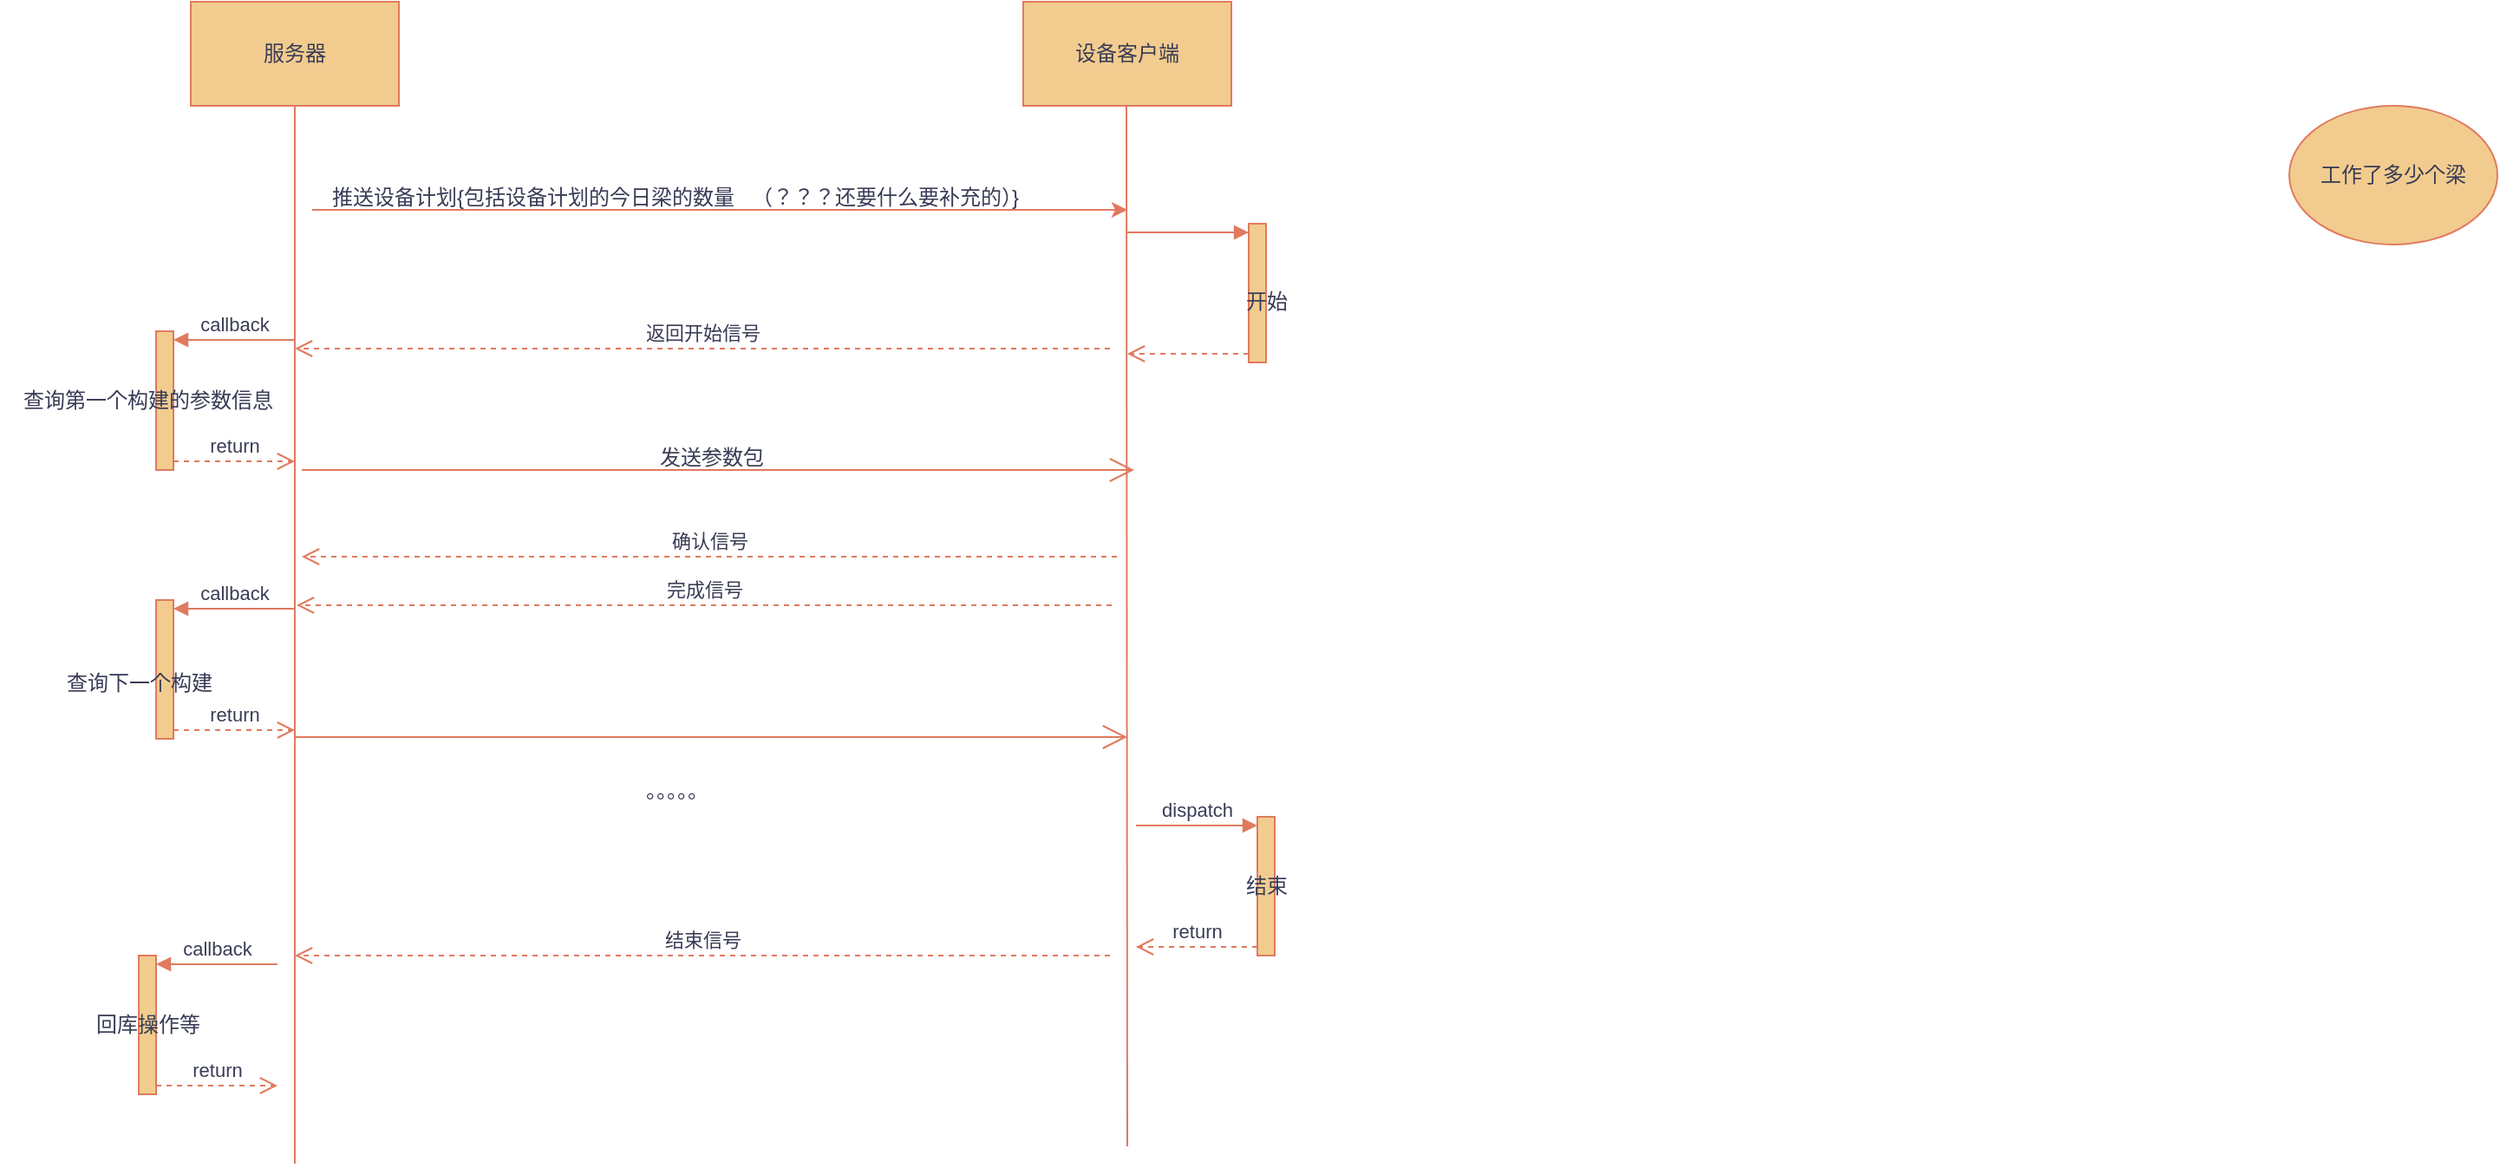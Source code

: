 <mxfile version="25.0.3">
  <diagram name="第 1 页" id="25DFJYRapXqqSuAqSQ1j">
    <mxGraphModel dx="1877" dy="530" grid="1" gridSize="10" guides="1" tooltips="1" connect="1" arrows="1" fold="1" page="1" pageScale="1" pageWidth="827" pageHeight="1169" math="0" shadow="0">
      <root>
        <mxCell id="0" />
        <mxCell id="1" parent="0" />
        <mxCell id="vBEH541SwYFd2HCMVaQ0-20" value="工作了多少个梁" style="ellipse;whiteSpace=wrap;html=1;labelBackgroundColor=none;fillColor=#F2CC8F;strokeColor=#E07A5F;fontColor=#393C56;" vertex="1" parent="1">
          <mxGeometry x="1130" y="220" width="120" height="80" as="geometry" />
        </mxCell>
        <mxCell id="vBEH541SwYFd2HCMVaQ0-22" value="服务器" style="rounded=0;whiteSpace=wrap;html=1;labelBackgroundColor=none;fillColor=#F2CC8F;strokeColor=#E07A5F;fontColor=#393C56;" vertex="1" parent="1">
          <mxGeometry x="-80" y="160" width="120" height="60" as="geometry" />
        </mxCell>
        <mxCell id="vBEH541SwYFd2HCMVaQ0-23" value="设备客户端" style="rounded=0;whiteSpace=wrap;html=1;labelBackgroundColor=none;fillColor=#F2CC8F;strokeColor=#E07A5F;fontColor=#393C56;" vertex="1" parent="1">
          <mxGeometry x="400" y="160" width="120" height="60" as="geometry" />
        </mxCell>
        <mxCell id="vBEH541SwYFd2HCMVaQ0-24" value="" style="endArrow=none;html=1;rounded=0;labelBackgroundColor=none;fontColor=default;strokeColor=#E07A5F;" edge="1" parent="1">
          <mxGeometry width="50" height="50" relative="1" as="geometry">
            <mxPoint x="-20" y="830" as="sourcePoint" />
            <mxPoint x="-20" y="220" as="targetPoint" />
          </mxGeometry>
        </mxCell>
        <mxCell id="vBEH541SwYFd2HCMVaQ0-25" value="" style="endArrow=none;html=1;rounded=0;labelBackgroundColor=none;fontColor=default;strokeColor=#E07A5F;" edge="1" parent="1">
          <mxGeometry width="50" height="50" relative="1" as="geometry">
            <mxPoint x="460" y="820" as="sourcePoint" />
            <mxPoint x="459.5" y="220" as="targetPoint" />
          </mxGeometry>
        </mxCell>
        <mxCell id="vBEH541SwYFd2HCMVaQ0-26" value="" style="endArrow=classic;html=1;rounded=0;labelBackgroundColor=none;fontColor=default;strokeColor=#E07A5F;" edge="1" parent="1">
          <mxGeometry width="50" height="50" relative="1" as="geometry">
            <mxPoint x="-10" y="280" as="sourcePoint" />
            <mxPoint x="460" y="280" as="targetPoint" />
          </mxGeometry>
        </mxCell>
        <mxCell id="vBEH541SwYFd2HCMVaQ0-27" value="推送设备计划{包括设备计划的今日梁的数量&amp;nbsp; &amp;nbsp;（？？？还要什么要补充的）}" style="text;html=1;align=center;verticalAlign=middle;resizable=0;points=[];autosize=1;strokeColor=none;fillColor=none;labelBackgroundColor=none;fontColor=#393C56;" vertex="1" parent="1">
          <mxGeometry x="-16" y="258" width="430" height="30" as="geometry" />
        </mxCell>
        <mxCell id="vBEH541SwYFd2HCMVaQ0-33" value="" style="html=1;points=[[0,0,0,0,5],[0,1,0,0,-5],[1,0,0,0,5],[1,1,0,0,-5]];perimeter=orthogonalPerimeter;outlineConnect=0;targetShapes=umlLifeline;portConstraint=eastwest;newEdgeStyle={&quot;curved&quot;:0,&quot;rounded&quot;:0};strokeColor=#E07A5F;fontColor=#393C56;fillColor=#F2CC8F;" vertex="1" parent="1">
          <mxGeometry x="530" y="288" width="10" height="80" as="geometry" />
        </mxCell>
        <mxCell id="vBEH541SwYFd2HCMVaQ0-34" value="" style="html=1;verticalAlign=bottom;endArrow=block;curved=0;rounded=0;entryX=0;entryY=0;entryDx=0;entryDy=5;strokeColor=#E07A5F;fontColor=#393C56;fillColor=#F2CC8F;" edge="1" target="vBEH541SwYFd2HCMVaQ0-33" parent="1">
          <mxGeometry relative="1" as="geometry">
            <mxPoint x="460" y="293" as="sourcePoint" />
          </mxGeometry>
        </mxCell>
        <mxCell id="vBEH541SwYFd2HCMVaQ0-35" value="" style="html=1;verticalAlign=bottom;endArrow=open;dashed=1;endSize=8;curved=0;rounded=0;exitX=0;exitY=1;exitDx=0;exitDy=-5;strokeColor=#E07A5F;fontColor=#393C56;fillColor=#F2CC8F;" edge="1" source="vBEH541SwYFd2HCMVaQ0-33" parent="1">
          <mxGeometry relative="1" as="geometry">
            <mxPoint x="460" y="363" as="targetPoint" />
          </mxGeometry>
        </mxCell>
        <mxCell id="vBEH541SwYFd2HCMVaQ0-36" value="开始" style="text;html=1;align=center;verticalAlign=middle;resizable=0;points=[];autosize=1;strokeColor=none;fillColor=none;fontColor=#393C56;" vertex="1" parent="1">
          <mxGeometry x="515" y="318" width="50" height="30" as="geometry" />
        </mxCell>
        <mxCell id="vBEH541SwYFd2HCMVaQ0-37" value="返回开始信号" style="html=1;verticalAlign=bottom;endArrow=open;dashed=1;endSize=8;curved=0;rounded=0;strokeColor=#E07A5F;fontColor=#393C56;fillColor=#F2CC8F;" edge="1" parent="1">
          <mxGeometry relative="1" as="geometry">
            <mxPoint x="450" y="360" as="sourcePoint" />
            <mxPoint x="-20" y="360" as="targetPoint" />
          </mxGeometry>
        </mxCell>
        <mxCell id="vBEH541SwYFd2HCMVaQ0-38" value="" style="endArrow=open;endFill=1;endSize=12;html=1;rounded=0;strokeColor=#E07A5F;fontColor=#393C56;fillColor=#F2CC8F;" edge="1" parent="1">
          <mxGeometry width="160" relative="1" as="geometry">
            <mxPoint x="-16" y="430" as="sourcePoint" />
            <mxPoint x="464" y="430" as="targetPoint" />
          </mxGeometry>
        </mxCell>
        <mxCell id="vBEH541SwYFd2HCMVaQ0-39" value="" style="html=1;points=[[0,0,0,0,5],[0,1,0,0,-5],[1,0,0,0,5],[1,1,0,0,-5]];perimeter=orthogonalPerimeter;outlineConnect=0;targetShapes=umlLifeline;portConstraint=eastwest;newEdgeStyle={&quot;curved&quot;:0,&quot;rounded&quot;:0};strokeColor=#E07A5F;fontColor=#393C56;fillColor=#F2CC8F;" vertex="1" parent="1">
          <mxGeometry x="-100" y="350" width="10" height="80" as="geometry" />
        </mxCell>
        <mxCell id="vBEH541SwYFd2HCMVaQ0-40" value="callback" style="html=1;verticalAlign=bottom;endArrow=block;curved=0;rounded=0;entryX=1;entryY=0;entryDx=0;entryDy=5;strokeColor=#E07A5F;fontColor=#393C56;fillColor=#F2CC8F;" edge="1" target="vBEH541SwYFd2HCMVaQ0-39" parent="1">
          <mxGeometry relative="1" as="geometry">
            <mxPoint x="-20" y="355" as="sourcePoint" />
          </mxGeometry>
        </mxCell>
        <mxCell id="vBEH541SwYFd2HCMVaQ0-41" value="return" style="html=1;verticalAlign=bottom;endArrow=open;dashed=1;endSize=8;curved=0;rounded=0;exitX=1;exitY=1;exitDx=0;exitDy=-5;strokeColor=#E07A5F;fontColor=#393C56;fillColor=#F2CC8F;" edge="1" source="vBEH541SwYFd2HCMVaQ0-39" parent="1">
          <mxGeometry relative="1" as="geometry">
            <mxPoint x="-20" y="425" as="targetPoint" />
          </mxGeometry>
        </mxCell>
        <mxCell id="vBEH541SwYFd2HCMVaQ0-42" value="查询第一个构建的参数信息" style="text;html=1;align=center;verticalAlign=middle;resizable=0;points=[];autosize=1;strokeColor=none;fillColor=none;fontColor=#393C56;" vertex="1" parent="1">
          <mxGeometry x="-190" y="375" width="170" height="30" as="geometry" />
        </mxCell>
        <mxCell id="vBEH541SwYFd2HCMVaQ0-43" value="发送参数包" style="text;html=1;align=center;verticalAlign=middle;resizable=0;points=[];autosize=1;strokeColor=none;fillColor=none;fontColor=#393C56;" vertex="1" parent="1">
          <mxGeometry x="180" y="408" width="80" height="30" as="geometry" />
        </mxCell>
        <mxCell id="vBEH541SwYFd2HCMVaQ0-44" value="确认信号" style="html=1;verticalAlign=bottom;endArrow=open;dashed=1;endSize=8;curved=0;rounded=0;strokeColor=#E07A5F;fontColor=#393C56;fillColor=#F2CC8F;" edge="1" parent="1">
          <mxGeometry relative="1" as="geometry">
            <mxPoint x="454" y="480" as="sourcePoint" />
            <mxPoint x="-16" y="480" as="targetPoint" />
          </mxGeometry>
        </mxCell>
        <mxCell id="vBEH541SwYFd2HCMVaQ0-47" value="完成信号" style="html=1;verticalAlign=bottom;endArrow=open;dashed=1;endSize=8;curved=0;rounded=0;strokeColor=#E07A5F;fontColor=#393C56;fillColor=#F2CC8F;" edge="1" parent="1">
          <mxGeometry relative="1" as="geometry">
            <mxPoint x="451" y="508" as="sourcePoint" />
            <mxPoint x="-19" y="508" as="targetPoint" />
          </mxGeometry>
        </mxCell>
        <mxCell id="vBEH541SwYFd2HCMVaQ0-53" value="" style="html=1;points=[[0,0,0,0,5],[0,1,0,0,-5],[1,0,0,0,5],[1,1,0,0,-5]];perimeter=orthogonalPerimeter;outlineConnect=0;targetShapes=umlLifeline;portConstraint=eastwest;newEdgeStyle={&quot;curved&quot;:0,&quot;rounded&quot;:0};strokeColor=#E07A5F;fontColor=#393C56;fillColor=#F2CC8F;" vertex="1" parent="1">
          <mxGeometry x="-100" y="505" width="10" height="80" as="geometry" />
        </mxCell>
        <mxCell id="vBEH541SwYFd2HCMVaQ0-54" value="callback" style="html=1;verticalAlign=bottom;endArrow=block;curved=0;rounded=0;entryX=1;entryY=0;entryDx=0;entryDy=5;strokeColor=#E07A5F;fontColor=#393C56;fillColor=#F2CC8F;" edge="1" target="vBEH541SwYFd2HCMVaQ0-53" parent="1">
          <mxGeometry relative="1" as="geometry">
            <mxPoint x="-20" y="510" as="sourcePoint" />
          </mxGeometry>
        </mxCell>
        <mxCell id="vBEH541SwYFd2HCMVaQ0-55" value="return" style="html=1;verticalAlign=bottom;endArrow=open;dashed=1;endSize=8;curved=0;rounded=0;exitX=1;exitY=1;exitDx=0;exitDy=-5;strokeColor=#E07A5F;fontColor=#393C56;fillColor=#F2CC8F;" edge="1" source="vBEH541SwYFd2HCMVaQ0-53" parent="1">
          <mxGeometry relative="1" as="geometry">
            <mxPoint x="-20" y="580" as="targetPoint" />
          </mxGeometry>
        </mxCell>
        <mxCell id="vBEH541SwYFd2HCMVaQ0-56" value="查询下一个构建" style="text;html=1;align=center;verticalAlign=middle;resizable=0;points=[];autosize=1;strokeColor=none;fillColor=none;fontColor=#393C56;" vertex="1" parent="1">
          <mxGeometry x="-165" y="538" width="110" height="30" as="geometry" />
        </mxCell>
        <mxCell id="vBEH541SwYFd2HCMVaQ0-57" value="" style="endArrow=open;endFill=1;endSize=12;html=1;rounded=0;strokeColor=#E07A5F;fontColor=#393C56;fillColor=#F2CC8F;" edge="1" parent="1">
          <mxGeometry width="160" relative="1" as="geometry">
            <mxPoint x="-20" y="584" as="sourcePoint" />
            <mxPoint x="460" y="584" as="targetPoint" />
          </mxGeometry>
        </mxCell>
        <mxCell id="vBEH541SwYFd2HCMVaQ0-58" value="。。。。。" style="text;html=1;align=center;verticalAlign=middle;resizable=0;points=[];autosize=1;strokeColor=none;fillColor=none;fontColor=#393C56;" vertex="1" parent="1">
          <mxGeometry x="160" y="600" width="80" height="30" as="geometry" />
        </mxCell>
        <mxCell id="vBEH541SwYFd2HCMVaQ0-59" value="结束" style="html=1;points=[[0,0,0,0,5],[0,1,0,0,-5],[1,0,0,0,5],[1,1,0,0,-5]];perimeter=orthogonalPerimeter;outlineConnect=0;targetShapes=umlLifeline;portConstraint=eastwest;newEdgeStyle={&quot;curved&quot;:0,&quot;rounded&quot;:0};strokeColor=#E07A5F;fontColor=#393C56;fillColor=#F2CC8F;" vertex="1" parent="1">
          <mxGeometry x="535" y="630" width="10" height="80" as="geometry" />
        </mxCell>
        <mxCell id="vBEH541SwYFd2HCMVaQ0-60" value="dispatch" style="html=1;verticalAlign=bottom;endArrow=block;curved=0;rounded=0;entryX=0;entryY=0;entryDx=0;entryDy=5;strokeColor=#E07A5F;fontColor=#393C56;fillColor=#F2CC8F;" edge="1" target="vBEH541SwYFd2HCMVaQ0-59" parent="1">
          <mxGeometry relative="1" as="geometry">
            <mxPoint x="465" y="635" as="sourcePoint" />
          </mxGeometry>
        </mxCell>
        <mxCell id="vBEH541SwYFd2HCMVaQ0-61" value="return" style="html=1;verticalAlign=bottom;endArrow=open;dashed=1;endSize=8;curved=0;rounded=0;exitX=0;exitY=1;exitDx=0;exitDy=-5;strokeColor=#E07A5F;fontColor=#393C56;fillColor=#F2CC8F;" edge="1" source="vBEH541SwYFd2HCMVaQ0-59" parent="1">
          <mxGeometry relative="1" as="geometry">
            <mxPoint x="465" y="705" as="targetPoint" />
          </mxGeometry>
        </mxCell>
        <mxCell id="vBEH541SwYFd2HCMVaQ0-62" value="结束信号" style="html=1;verticalAlign=bottom;endArrow=open;dashed=1;endSize=8;curved=0;rounded=0;strokeColor=#E07A5F;fontColor=#393C56;fillColor=#F2CC8F;" edge="1" parent="1">
          <mxGeometry relative="1" as="geometry">
            <mxPoint x="450" y="710" as="sourcePoint" />
            <mxPoint x="-20" y="710" as="targetPoint" />
            <mxPoint as="offset" />
          </mxGeometry>
        </mxCell>
        <mxCell id="vBEH541SwYFd2HCMVaQ0-63" value="回库操作等" style="html=1;points=[[0,0,0,0,5],[0,1,0,0,-5],[1,0,0,0,5],[1,1,0,0,-5]];perimeter=orthogonalPerimeter;outlineConnect=0;targetShapes=umlLifeline;portConstraint=eastwest;newEdgeStyle={&quot;curved&quot;:0,&quot;rounded&quot;:0};strokeColor=#E07A5F;fontColor=#393C56;fillColor=#F2CC8F;" vertex="1" parent="1">
          <mxGeometry x="-110" y="710" width="10" height="80" as="geometry" />
        </mxCell>
        <mxCell id="vBEH541SwYFd2HCMVaQ0-64" value="callback" style="html=1;verticalAlign=bottom;endArrow=block;curved=0;rounded=0;entryX=1;entryY=0;entryDx=0;entryDy=5;strokeColor=#E07A5F;fontColor=#393C56;fillColor=#F2CC8F;" edge="1" target="vBEH541SwYFd2HCMVaQ0-63" parent="1">
          <mxGeometry relative="1" as="geometry">
            <mxPoint x="-30" y="715" as="sourcePoint" />
          </mxGeometry>
        </mxCell>
        <mxCell id="vBEH541SwYFd2HCMVaQ0-65" value="return" style="html=1;verticalAlign=bottom;endArrow=open;dashed=1;endSize=8;curved=0;rounded=0;exitX=1;exitY=1;exitDx=0;exitDy=-5;strokeColor=#E07A5F;fontColor=#393C56;fillColor=#F2CC8F;" edge="1" source="vBEH541SwYFd2HCMVaQ0-63" parent="1">
          <mxGeometry relative="1" as="geometry">
            <mxPoint x="-30" y="785" as="targetPoint" />
          </mxGeometry>
        </mxCell>
      </root>
    </mxGraphModel>
  </diagram>
</mxfile>
